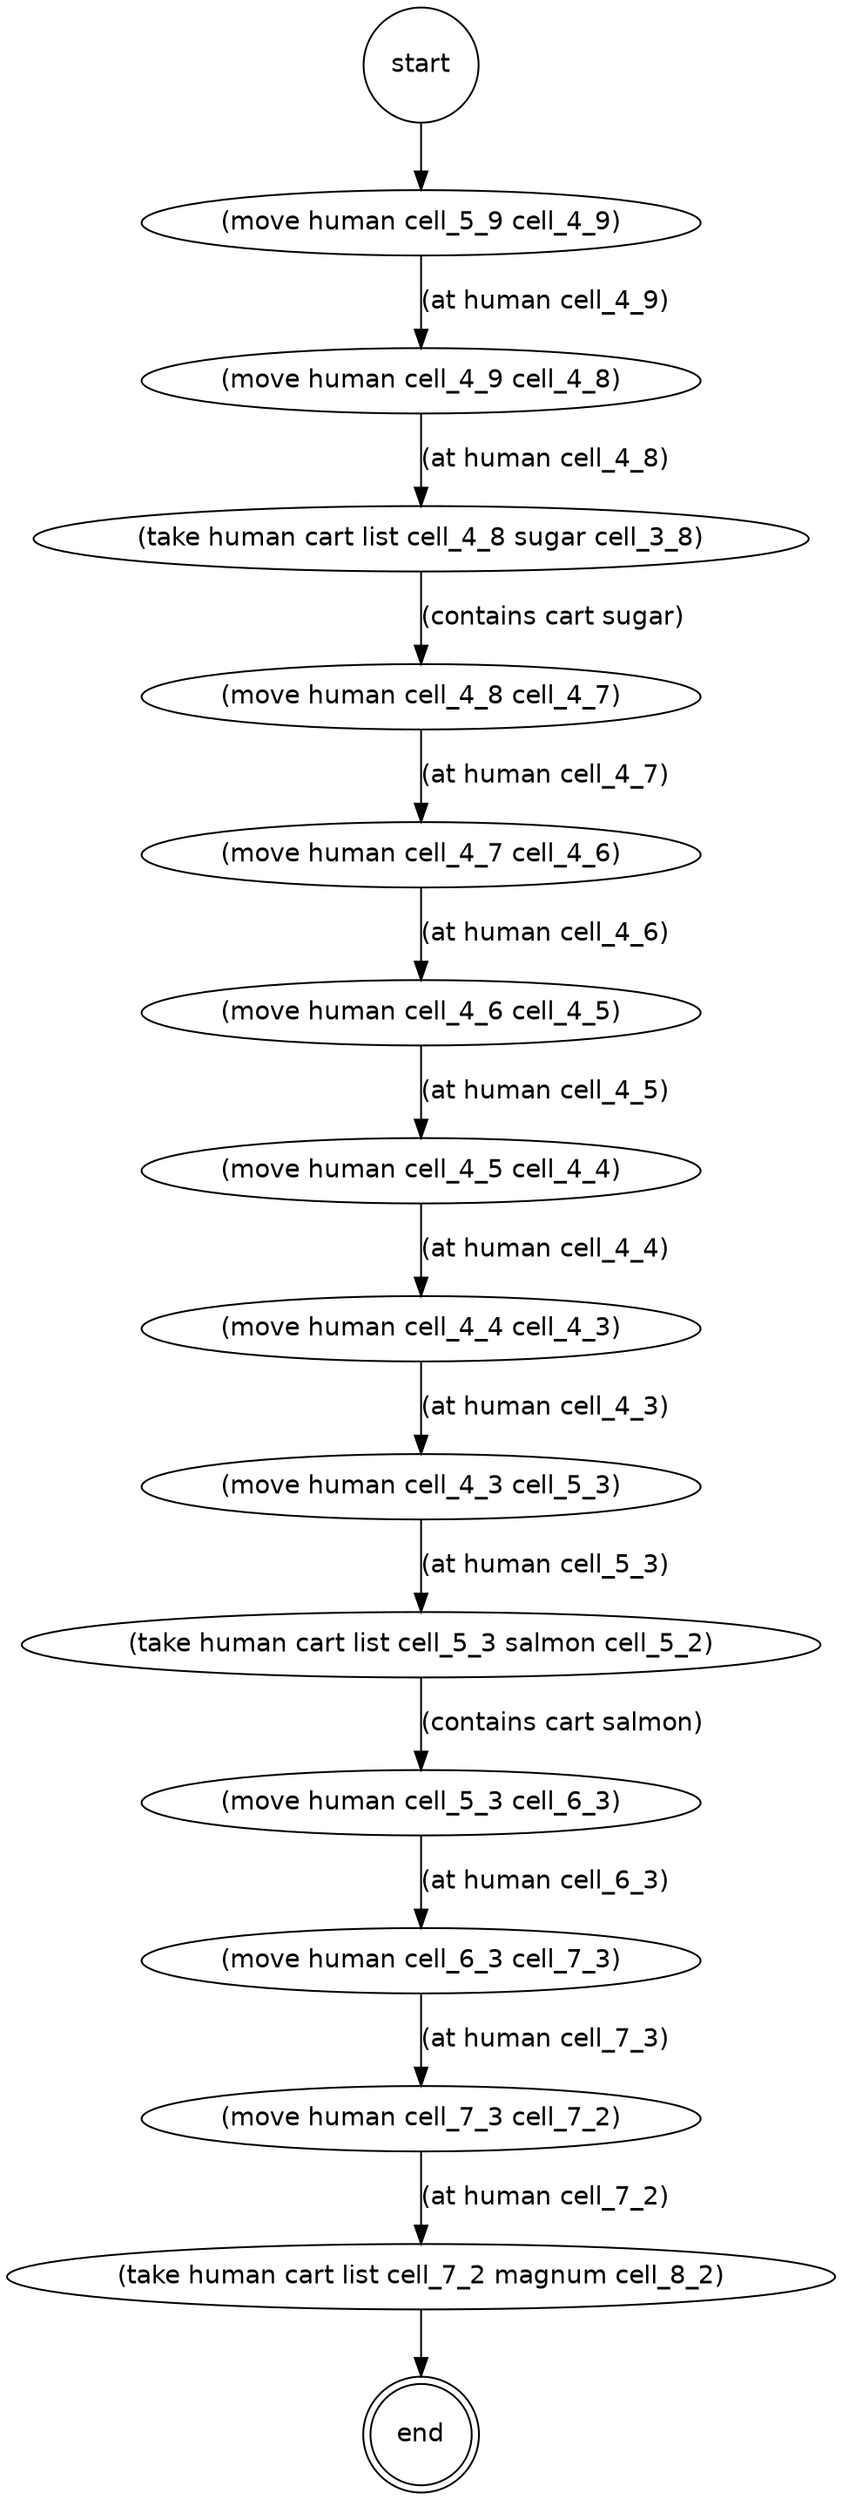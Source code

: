 strict digraph "" {
	graph [fontname=helvetica];
	node [fontname=helvetica,
		label="\N",
		shape=ellipse
	];
	edge [fontname=helvetica];
	"(end)"	 [label=end,
		peripheries=2,
		shape=circle];
	"(take human cart list cell_7_2 magnum cell_8_2)" -> "(end)";
	"(move human cell_7_3 cell_7_2)" -> "(take human cart list cell_7_2 magnum cell_8_2)"	 [label="(at human cell_7_2)"];
	"(move human cell_6_3 cell_7_3)" -> "(move human cell_7_3 cell_7_2)"	 [label="(at human cell_7_3)"];
	"(move human cell_5_3 cell_6_3)" -> "(move human cell_6_3 cell_7_3)"	 [label="(at human cell_6_3)"];
	"(take human cart list cell_5_3 salmon cell_5_2)" -> "(move human cell_5_3 cell_6_3)"	 [label="(contains cart salmon)"];
	"(move human cell_4_3 cell_5_3)" -> "(take human cart list cell_5_3 salmon cell_5_2)"	 [label="(at human cell_5_3)"];
	"(move human cell_4_4 cell_4_3)" -> "(move human cell_4_3 cell_5_3)"	 [label="(at human cell_4_3)"];
	"(move human cell_4_5 cell_4_4)" -> "(move human cell_4_4 cell_4_3)"	 [label="(at human cell_4_4)"];
	"(move human cell_4_6 cell_4_5)" -> "(move human cell_4_5 cell_4_4)"	 [label="(at human cell_4_5)"];
	"(move human cell_4_7 cell_4_6)" -> "(move human cell_4_6 cell_4_5)"	 [label="(at human cell_4_6)"];
	"(move human cell_4_8 cell_4_7)" -> "(move human cell_4_7 cell_4_6)"	 [label="(at human cell_4_7)"];
	"(take human cart list cell_4_8 sugar cell_3_8)" -> "(move human cell_4_8 cell_4_7)"	 [label="(contains cart sugar)"];
	"(move human cell_4_9 cell_4_8)" -> "(take human cart list cell_4_8 sugar cell_3_8)"	 [label="(at human cell_4_8)"];
	"(move human cell_5_9 cell_4_9)" -> "(move human cell_4_9 cell_4_8)"	 [label="(at human cell_4_9)"];
	"(start)"	 [label=start,
		peripheries=1,
		shape=circle];
	"(start)" -> "(move human cell_5_9 cell_4_9)";
}

